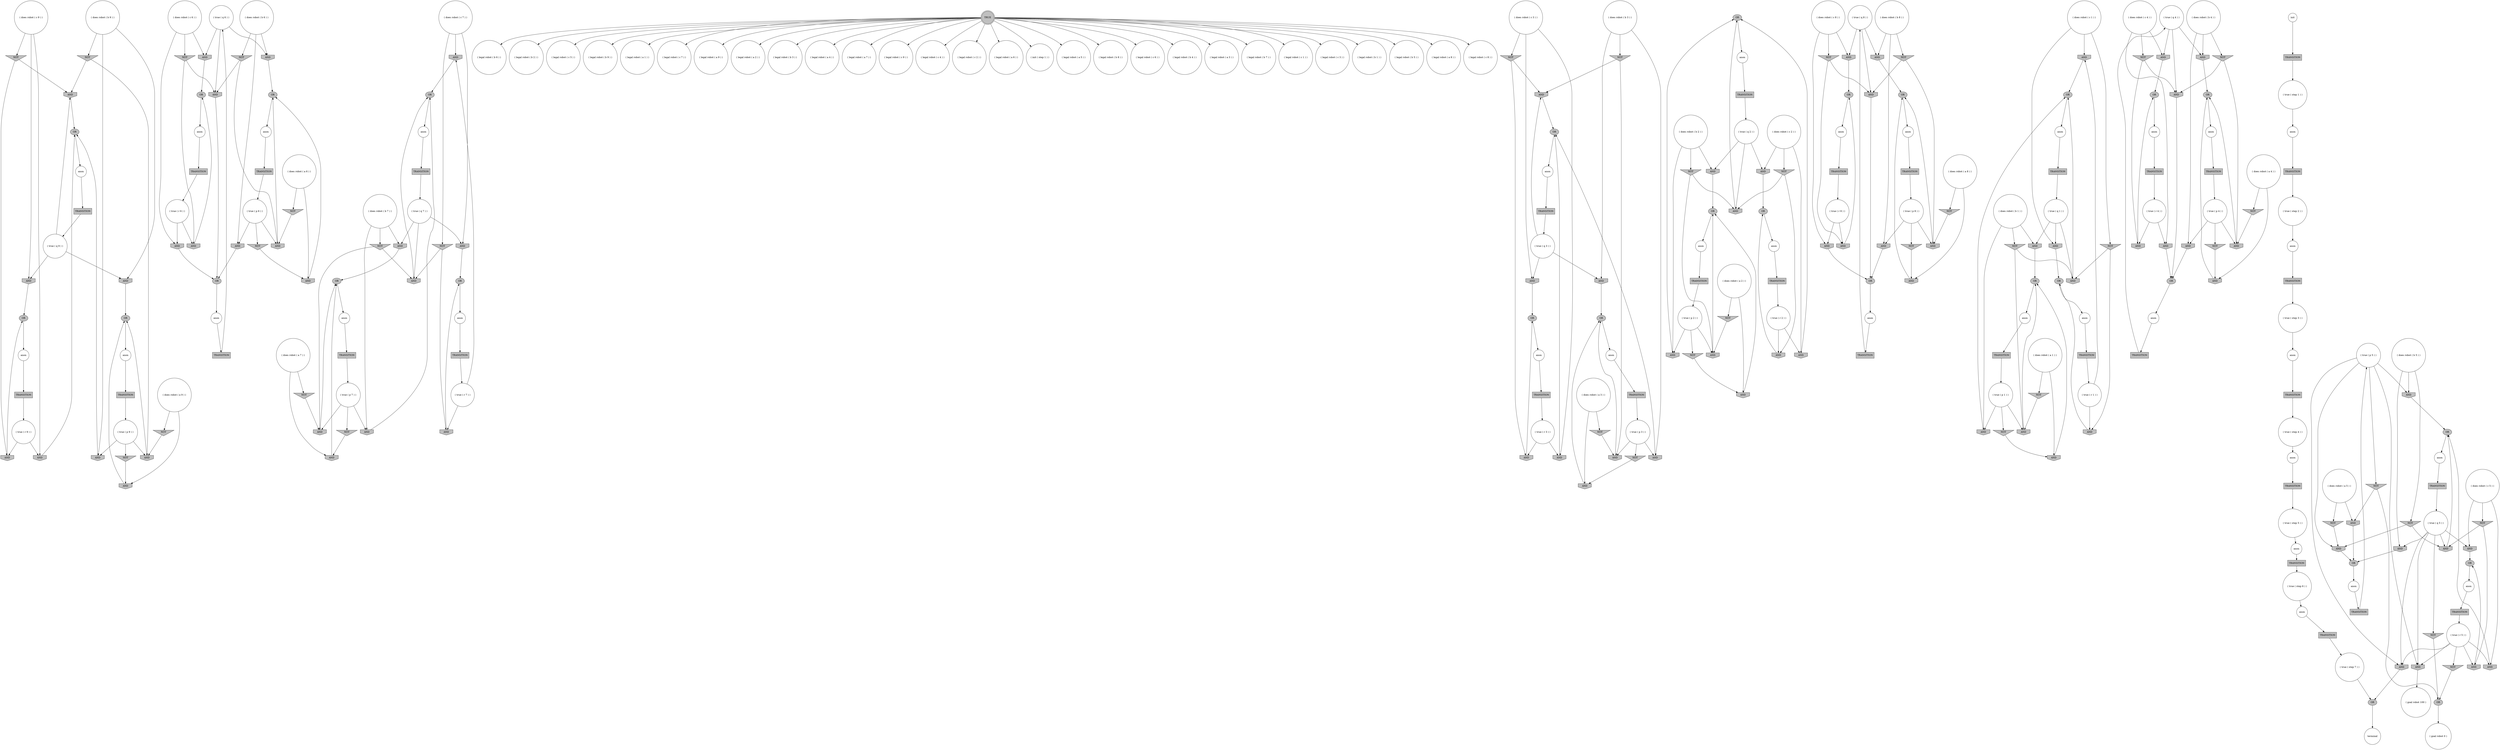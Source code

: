 digraph propNet
{
	"@417d26fc"[shape=invtriangle, style= filled, fillcolor=grey, label="NOT"]; "@417d26fc"->"@55d866c5"; "@417d26fc"->"@7f8a8bfa"; 
	"@500c05c2"[shape=invhouse, style= filled, fillcolor=grey, label="AND"]; "@500c05c2"->"@712801c5"; 
	"@270ad7c0"[shape=circle, style= filled, fillcolor=white, label="( true ( q 6 ) )"]; "@270ad7c0"->"@5984cf08"; "@270ad7c0"->"@435c41b"; "@270ad7c0"->"@56f7ce53"; 
	"@584479b2"[shape=circle, style= filled, fillcolor=white, label="( does robot ( c 6 ) )"]; "@584479b2"->"@76f33280"; "@584479b2"->"@56f7ce53"; "@584479b2"->"@7791c263"; 
	"@325e9e34"[shape=invhouse, style= filled, fillcolor=grey, label="AND"]; "@325e9e34"->"@665ea4c5"; 
	"@5a30cefd"[shape=circle, style= filled, fillcolor=white, label="( legal robot ( b 6 ) )"]; 
	"@1e6ee98"[shape=invtriangle, style= filled, fillcolor=grey, label="NOT"]; "@1e6ee98"->"@2cfa930d"; "@1e6ee98"->"@603a3e21"; 
	"@6a92e96c"[shape=ellipse, style= filled, fillcolor=grey, label="OR"]; "@6a92e96c"->"@531ae81d"; 
	"@604c9c17"[shape=circle, style= filled, fillcolor=white, label="( legal robot ( b 2 ) )"]; 
	"@3dccbdf7"[shape=circle, style= filled, fillcolor=white, label="( true ( q 8 ) )"]; "@3dccbdf7"->"@c6a26b"; "@3dccbdf7"->"@67b56bda"; "@3dccbdf7"->"@3590ed52"; 
	"@5552bb15"[shape=invhouse, style= filled, fillcolor=grey, label="AND"]; "@5552bb15"->"@1148ab5c"; 
	"@c723704"[shape=circle, style= filled, fillcolor=white, label="( true ( q 4 ) )"]; "@c723704"->"@5563d208"; "@c723704"->"@121a2cc7"; "@c723704"->"@3157457b"; 
	"@65685e30"[shape=box, style= filled, fillcolor=grey, label="TRANSITION"]; "@65685e30"->"@31602bbc"; 
	"@3b7a687b"[shape=circle, style= filled, fillcolor=white, label="( true ( step 5 ) )"]; "@3b7a687b"->"@2fe41869"; 
	"@f52d950"[shape=invhouse, style= filled, fillcolor=grey, label="AND"]; "@f52d950"->"@45edcd24"; 
	"@4807ccf6"[shape=circle, style= filled, fillcolor=white, label="terminal"]; 
	"@bc9f8fb"[shape=circle, style= filled, fillcolor=white, label="anon"]; "@bc9f8fb"->"@5058431c"; 
	"@5c66b06b"[shape=circle, style= filled, fillcolor=white, label="( true ( p 5 ) )"]; "@5c66b06b"->"@6d4b473"; "@5c66b06b"->"@6a48ffbc"; "@5c66b06b"->"@4537ef34"; "@5c66b06b"->"@59c87031"; "@5c66b06b"->"@788bf135"; 
	"@4f0e284f"[shape=circle, style= filled, fillcolor=white, label="( true ( r 3 ) )"]; "@4f0e284f"->"@5d1eb50b"; "@4f0e284f"->"@3a09a47d"; 
	"@5437086a"[shape=circle, style= filled, fillcolor=white, label="( does robot ( a 6 ) )"]; "@5437086a"->"@34f65b5b"; "@5437086a"->"@5e1387c6"; 
	"@456999c8"[shape=circle, style= filled, fillcolor=white, label="( does robot ( b 7 ) )"]; "@456999c8"->"@1a06f956"; "@456999c8"->"@17ef3d12"; "@456999c8"->"@75144026"; 
	"@53d26552"[shape=circle, style= filled, fillcolor=white, label="( true ( r 8 ) )"]; "@53d26552"->"@7e3b014c"; "@53d26552"->"@1ed2e55e"; 
	"@51de8adb"[shape=circle, style= filled, fillcolor=white, label="( does robot ( c 9 ) )"]; "@51de8adb"->"@696e59da"; "@51de8adb"->"@500c05c2"; "@51de8adb"->"@3798f5e7"; 
	"@7e28ebb4"[shape=ellipse, style= filled, fillcolor=grey, label="OR"]; "@7e28ebb4"->"@308ab721"; 
	"@34f65b5b"[shape=invtriangle, style= filled, fillcolor=grey, label="NOT"]; "@34f65b5b"->"@465863"; 
	"@2389b9bd"[shape=circle, style= filled, fillcolor=white, label="( legal robot ( c 5 ) )"]; 
	"@55d2162c"[shape=ellipse, style= filled, fillcolor=grey, label="OR"]; "@55d2162c"->"@53adceb8"; 
	"@3feef1eb"[shape=circle, style= filled, fillcolor=white, label="( legal robot ( b 9 ) )"]; 
	"@6d4b2819"[shape=circle, style= filled, fillcolor=white, label="( legal robot ( a 1 ) )"]; 
	"@796523ab"[shape=invhouse, style= filled, fillcolor=grey, label="AND"]; "@796523ab"->"@6a92e96c"; 
	"@2760e8a2"[shape=circle, style= filled, fillcolor=white, label="( legal robot ( c 7 ) )"]; 
	"@4c372a96"[shape=invhouse, style= filled, fillcolor=grey, label="AND"]; "@4c372a96"->"@4ac5c32e"; 
	"@7366c3a0"[shape=circle, style= filled, fillcolor=white, label="( true ( p 2 ) )"]; "@7366c3a0"->"@6c267f18"; "@7366c3a0"->"@5fb57890"; "@7366c3a0"->"@2400218d"; 
	"@4631c43f"[shape=circle, style= filled, fillcolor=white, label="( legal robot ( a 9 ) )"]; 
	"@308ab721"[shape=circle, style= filled, fillcolor=white, label="anon"]; "@308ab721"->"@60f00e0f"; 
	"@17ef3d12"[shape=invtriangle, style= filled, fillcolor=grey, label="NOT"]; "@17ef3d12"->"@5b927504"; "@17ef3d12"->"@5ffdfb42"; 
	"@697eb767"[shape=invtriangle, style= filled, fillcolor=grey, label="NOT"]; "@697eb767"->"@7e3b014c"; "@697eb767"->"@67b56bda"; 
	"@55264c84"[shape=invtriangle, style= filled, fillcolor=grey, label="NOT"]; "@55264c84"->"@5b927504"; 
	"@7de6385e"[shape=box, style= filled, fillcolor=grey, label="TRANSITION"]; "@7de6385e"->"@5c66b06b"; 
	"@780324ff"[shape=invhouse, style= filled, fillcolor=grey, label="AND"]; "@780324ff"->"@45e41830"; 
	"@6ae6235d"[shape=box, style= filled, fillcolor=grey, label="TRANSITION"]; "@6ae6235d"->"@16721ee7"; 
	"@428c6e04"[shape=ellipse, style= filled, fillcolor=grey, label="OR"]; "@428c6e04"->"@118aeabe"; 
	"@520ed128"[shape=circle, style= filled, fillcolor=white, label="anon"]; "@520ed128"->"@3da3da69"; 
	"@1732a4df"[shape=box, style= filled, fillcolor=grey, label="TRANSITION"]; "@1732a4df"->"@38e609c9"; 
	"@79444986"[shape=invhouse, style= filled, fillcolor=grey, label="AND"]; "@79444986"->"@10f0a3e8"; 
	"@1a18c28a"[shape=invtriangle, style= filled, fillcolor=grey, label="NOT"]; "@1a18c28a"->"@4f8bff68"; 
	"@7885a30c"[shape=box, style= filled, fillcolor=grey, label="TRANSITION"]; "@7885a30c"->"@6f54c08a"; 
	"@d93a6a5"[shape=box, style= filled, fillcolor=grey, label="TRANSITION"]; "@d93a6a5"->"@7b963273"; 
	"@34780af5"[shape=box, style= filled, fillcolor=grey, label="TRANSITION"]; "@34780af5"->"@7d8e9adf"; 
	"@60ec2ea8"[shape=box, style= filled, fillcolor=grey, label="TRANSITION"]; "@60ec2ea8"->"@3f2221f6"; 
	"@603a3e21"[shape=invhouse, style= filled, fillcolor=grey, label="AND"]; "@603a3e21"->"@60d8431c"; 
	"@763dcf03"[shape=invhouse, style= filled, fillcolor=grey, label="AND"]; "@763dcf03"->"@78f92cc8"; 
	"@32e0c07c"[shape=circle, style= filled, fillcolor=white, label="( does robot ( b 9 ) )"]; "@32e0c07c"->"@208e2fb5"; "@32e0c07c"->"@417d26fc"; "@32e0c07c"->"@9d8643e"; 
	"@6c74b024"[shape=circle, style= filled, fillcolor=white, label="anon"]; "@6c74b024"->"@1da12fc0"; 
	"@b583a80"[shape=circle, style= filled, fillcolor=white, label="( true ( r 9 ) )"]; "@b583a80"->"@500c05c2"; "@b583a80"->"@4bcd2d49"; 
	"@1148ab5c"[shape=ellipse, style= filled, fillcolor=grey, label="OR"]; "@1148ab5c"->"@39ea2de1"; 
	"@56e88e24"[shape=circle, style= filled, fillcolor=white, label="( true ( step 7 ) )"]; "@56e88e24"->"@1ea87e7b"; 
	"@59e3bddb"[shape=invtriangle, style= filled, fillcolor=grey, label="NOT"]; "@59e3bddb"->"@76c5a2f7"; 
	"@24cc17f1"[shape=invtriangle, style= filled, fillcolor=grey, label="NOT"]; "@24cc17f1"->"@5337e216"; "@24cc17f1"->"@4335236e"; 
	"@28e73236"[shape=invtriangle, style= filled, fillcolor=grey, label="NOT"]; "@28e73236"->"@4537ef34"; 
	"@43ce67ca"[shape=invtriangle, style= filled, fillcolor=grey, label="NOT"]; "@43ce67ca"->"@2400218d"; "@43ce67ca"->"@796523ab"; 
	"@59727745"[shape=circle, style= filled, fillcolor=white, label="( legal robot ( a 2 ) )"]; 
	"@538787fd"[shape=invtriangle, style= filled, fillcolor=grey, label="NOT"]; "@538787fd"->"@3238c403"; 
	"@6d232cf2"[shape=invhouse, style= filled, fillcolor=grey, label="AND"]; "@6d232cf2"->"@70a0afab"; 
	"@22509bfc"[shape=circle, style= filled, fillcolor=white, label="( legal robot ( b 3 ) )"]; 
	"@6f54c08a"[shape=circle, style= filled, fillcolor=white, label="( true ( p 9 ) )"]; "@6f54c08a"->"@9d8643e"; "@6f54c08a"->"@7f8a8bfa"; "@6f54c08a"->"@252cdd20"; 
	"@10f0a3e8"[shape=ellipse, style= filled, fillcolor=grey, label="OR"]; "@10f0a3e8"->"@2698dd08"; 
	"@59c87031"[shape=invtriangle, style= filled, fillcolor=grey, label="NOT"]; "@59c87031"->"@763dcf03"; "@59c87031"->"@171e1813"; 
	"@58e5ebd"[shape=circle, style= filled, fillcolor=white, label="anon"]; "@58e5ebd"->"@2259e205"; 
	"@2259e205"[shape=box, style= filled, fillcolor=grey, label="TRANSITION"]; "@2259e205"->"@3dccbdf7"; 
	"@328d5485"[shape=invhouse, style= filled, fillcolor=grey, label="AND"]; "@328d5485"->"@7aa30a4e"; 
	"@62918c34"[shape=circle, style= filled, fillcolor=white, label="( does robot ( b 5 ) )"]; "@62918c34"->"@12402e11"; "@62918c34"->"@418bdc7a"; "@62918c34"->"@788bf135"; 
	"@2eeb3c84"[shape=circle, style= filled, fillcolor=white, label="anon"]; "@2eeb3c84"->"@7de6385e"; 
	"@5563d208"[shape=invhouse, style= filled, fillcolor=grey, label="AND"]; "@5563d208"->"@428c6e04"; 
	"@47a5f7d3"[shape=circle, style= filled, fillcolor=white, label="anon"]; "@47a5f7d3"->"@529e0c79"; 
	"@4dfd9726"[shape=circle, style= filled, fillcolor=white, label="( does robot ( b 2 ) )"]; "@4dfd9726"->"@6c267f18"; "@4dfd9726"->"@442b7fc2"; "@4dfd9726"->"@43ce67ca"; 
	"@435c41b"[shape=invhouse, style= filled, fillcolor=grey, label="AND"]; "@435c41b"->"@54e51510"; 
	"@1f01b29"[shape=circle, style= filled, fillcolor=white, label="anon"]; "@1f01b29"->"@58a1a199"; 
	"@37cc1f09"[shape=invtriangle, style= filled, fillcolor=grey, label="NOT"]; "@37cc1f09"->"@2cfa930d"; "@37cc1f09"->"@3a09a47d"; 
	"@40389922"[shape=doublecircle, style= filled, fillcolor=grey, label="TRUE"]; "@40389922"->"@5a30cefd"; "@40389922"->"@292e2fba"; "@40389922"->"@173f7175"; "@40389922"->"@604c9c17"; "@40389922"->"@6135b95d"; "@40389922"->"@27013985"; "@40389922"->"@2a0364ef"; "@40389922"->"@69f480e3"; "@40389922"->"@43cda81e"; "@40389922"->"@5a333b2e"; "@40389922"->"@7b60e796"; "@40389922"->"@e1cba87"; "@40389922"->"@59727745"; "@40389922"->"@22509bfc"; "@40389922"->"@459bdb65"; "@40389922"->"@3339ed6d"; "@40389922"->"@3a65724d"; "@40389922"->"@2389b9bd"; "@40389922"->"@4b48f7e0"; "@40389922"->"@3feef1eb"; "@40389922"->"@6d4b2819"; "@40389922"->"@2760e8a2"; "@40389922"->"@4631c43f"; "@40389922"->"@19fc4e"; "@40389922"->"@17046822"; "@40389922"->"@8e43b44"; "@40389922"->"@2012a961"; "@40389922"->"@44d79c75"; 
	"@252cdd20"[shape=invtriangle, style= filled, fillcolor=grey, label="NOT"]; "@252cdd20"->"@246972f1"; 
	"@3f2221f6"[shape=circle, style= filled, fillcolor=white, label="( true ( p 1 ) )"]; "@3f2221f6"->"@59e3bddb"; "@3f2221f6"->"@5337e216"; "@3f2221f6"->"@5552e7a4"; 
	"@7e3b014c"[shape=invhouse, style= filled, fillcolor=grey, label="AND"]; "@7e3b014c"->"@17698cbe"; 
	"@7db81d4f"[shape=circle, style= filled, fillcolor=white, label="anon"]; "@7db81d4f"->"@4e19b97c"; 
	"@45e41830"[shape=ellipse, style= filled, fillcolor=grey, label="OR"]; "@45e41830"->"@1f01b29"; 
	"@c1dfe1a"[shape=circle, style= filled, fillcolor=white, label="( does robot ( a 2 ) )"]; "@c1dfe1a"->"@2fe6707"; "@c1dfe1a"->"@450ae3fb"; 
	"@46993aaa"[shape=box, style= filled, fillcolor=grey, label="TRANSITION"]; "@46993aaa"->"@3b7a687b"; 
	"@3157457b"[shape=invhouse, style= filled, fillcolor=grey, label="AND"]; "@3157457b"->"@5ad557c2"; 
	"@60d8431c"[shape=ellipse, style= filled, fillcolor=grey, label="OR"]; "@60d8431c"->"@161e14f0"; 
	"@5b927504"[shape=invhouse, style= filled, fillcolor=grey, label="AND"]; "@5b927504"->"@10f0a3e8"; 
	"@64f007ad"[shape=invhouse, style= filled, fillcolor=grey, label="AND"]; "@64f007ad"->"@60d8431c"; 
	"@69f480e3"[shape=circle, style= filled, fillcolor=white, label="( legal robot ( a 6 ) )"]; 
	"@121a2cc7"[shape=invhouse, style= filled, fillcolor=grey, label="AND"]; "@121a2cc7"->"@70a0afab"; 
	"@645064f"[shape=box, style= filled, fillcolor=grey, label="TRANSITION"]; "@645064f"->"@1b382d35"; 
	"@d325aef"[shape=invtriangle, style= filled, fillcolor=grey, label="NOT"]; "@d325aef"->"@64f007ad"; 
	"@7ab05cd7"[shape=invhouse, style= filled, fillcolor=grey, label="AND"]; "@7ab05cd7"->"@428c6e04"; 
	"@4145f572"[shape=box, style= filled, fillcolor=grey, label="TRANSITION"]; "@4145f572"->"@28825459"; 
	"@1da12fc0"[shape=box, style= filled, fillcolor=grey, label="TRANSITION"]; "@1da12fc0"->"@4cb88448"; 
	"@696e59da"[shape=invtriangle, style= filled, fillcolor=grey, label="NOT"]; "@696e59da"->"@55d866c5"; "@696e59da"->"@4bcd2d49"; 
	"@e1cba87"[shape=circle, style= filled, fillcolor=white, label="( legal robot ( c 6 ) )"]; 
	"@702d2da4"[shape=circle, style= filled, fillcolor=white, label="( does robot ( a 8 ) )"]; "@702d2da4"->"@4f8bff68"; "@702d2da4"->"@56b3951d"; 
	"@38be9340"[shape=circle, style= filled, fillcolor=white, label="( goal robot 0 )"]; 
	"@28825459"[shape=circle, style= filled, fillcolor=white, label="( true ( step 6 ) )"]; "@28825459"->"@7132c515"; 
	"@39fa487f"[shape=ellipse, style= filled, fillcolor=grey, label="OR"]; "@39fa487f"->"@5eada795"; 
	"@509f662e"[shape=circle, style= filled, fillcolor=white, label="( true ( r 4 ) )"]; "@509f662e"->"@6d232cf2"; "@509f662e"->"@7ab05cd7"; 
	"@6f93ee4"[shape=circle, style= filled, fillcolor=white, label="( does robot ( a 9 ) )"]; "@6f93ee4"->"@6a2b16b8"; "@6f93ee4"->"@246972f1"; 
	"@1bfa1ba1"[shape=invhouse, style= filled, fillcolor=grey, label="AND"]; "@1bfa1ba1"->"@45edcd24"; 
	"@665ea4c5"[shape=ellipse, style= filled, fillcolor=grey, label="OR"]; "@665ea4c5"->"@4f93b604"; 
	"@39ea2de1"[shape=circle, style= filled, fillcolor=white, label="anon"]; "@39ea2de1"->"@6276e1db"; 
	"@58a1a199"[shape=box, style= filled, fillcolor=grey, label="TRANSITION"]; "@58a1a199"->"@d2a7c1e"; 
	"@5337e216"[shape=invhouse, style= filled, fillcolor=grey, label="AND"]; "@5337e216"->"@5dc37b8f"; 
	"@7399f9eb"[shape=circle, style= filled, fillcolor=white, label="( does robot ( b 3 ) )"]; "@7399f9eb"->"@328d5485"; "@7399f9eb"->"@4d77c977"; "@7399f9eb"->"@1e6ee98"; 
	"@2ec50561"[shape=circle, style= filled, fillcolor=white, label="anon"]; "@2ec50561"->"@351775bc"; 
	"@65f4ba51"[shape=invtriangle, style= filled, fillcolor=grey, label="NOT"]; "@65f4ba51"->"@25f45022"; 
	"@17046822"[shape=circle, style= filled, fillcolor=white, label="( legal robot ( b 1 ) )"]; 
	"@16309ee1"[shape=ellipse, style= filled, fillcolor=grey, label="OR"]; "@16309ee1"->"@520ed128"; 
	"@5eada795"[shape=circle, style= filled, fillcolor=white, label="anon"]; "@5eada795"->"@78214f6b"; 
	"@7791c263"[shape=invtriangle, style= filled, fillcolor=grey, label="NOT"]; "@7791c263"->"@2712ee9"; "@7791c263"->"@5984cf08"; 
	"@9f6c439"[shape=invtriangle, style= filled, fillcolor=grey, label="NOT"]; "@9f6c439"->"@171e1813"; 
	"@4903f4aa"[shape=circle, style= filled, fillcolor=white, label="( true ( r 1 ) )"]; "@4903f4aa"->"@5f531aca"; "@4903f4aa"->"@5552bb15"; 
	"@5b787144"[shape=box, style= filled, fillcolor=grey, label="TRANSITION"]; "@5b787144"->"@25d35bf2"; 
	"@35f784d7"[shape=circle, style= filled, fillcolor=white, label="( true ( p 3 ) )"]; "@35f784d7"->"@328d5485"; "@35f784d7"->"@d325aef"; "@35f784d7"->"@603a3e21"; 
	"@57f530d8"[shape=box, style= filled, fillcolor=grey, label="TRANSITION"]; "@57f530d8"->"@53d26552"; 
	"@76c5a2f7"[shape=invhouse, style= filled, fillcolor=grey, label="AND"]; "@76c5a2f7"->"@5dc37b8f"; 
	"@19e7ce87"[shape=circle, style= filled, fillcolor=white, label="( does robot ( b 6 ) )"]; "@19e7ce87"->"@5ce345c2"; "@19e7ce87"->"@435c41b"; "@19e7ce87"->"@41a80e5a"; 
	"@2fe6707"[shape=invhouse, style= filled, fillcolor=grey, label="AND"]; "@2fe6707"->"@55d2162c"; 
	"@129719f4"[shape=circle, style= filled, fillcolor=white, label="anon"]; "@129719f4"->"@57f530d8"; 
	"@442b7fc2"[shape=invhouse, style= filled, fillcolor=grey, label="AND"]; "@442b7fc2"->"@55d2162c"; 
	"@43cda81e"[shape=circle, style= filled, fillcolor=white, label="( init ( step 1 ) )"]; 
	"@40545646"[shape=box, style= filled, fillcolor=grey, label="TRANSITION"]; "@40545646"->"@56e88e24"; 
	"@25d35bf2"[shape=circle, style= filled, fillcolor=white, label="( true ( step 4 ) )"]; "@25d35bf2"->"@41556f4c"; 
	"@171e1813"[shape=ellipse, style= filled, fillcolor=grey, label="OR"]; "@171e1813"->"@38be9340"; 
	"@565f0e7d"[shape=invtriangle, style= filled, fillcolor=grey, label="NOT"]; "@565f0e7d"->"@121a2cc7"; "@565f0e7d"->"@7ab05cd7"; 
	"@75da931b"[shape=box, style= filled, fillcolor=grey, label="TRANSITION"]; "@75da931b"->"@605df3c5"; 
	"@6a2b16b8"[shape=invtriangle, style= filled, fillcolor=grey, label="NOT"]; "@6a2b16b8"->"@7f8a8bfa"; 
	"@7aa30a4e"[shape=ellipse, style= filled, fillcolor=grey, label="OR"]; "@7aa30a4e"->"@65f9c5c8"; 
	"@7ae0a3f2"[shape=box, style= filled, fillcolor=grey, label="TRANSITION"]; "@7ae0a3f2"->"@35f784d7"; 
	"@4537ef34"[shape=invhouse, style= filled, fillcolor=grey, label="AND"]; "@4537ef34"->"@78f92cc8"; 
	"@5fa6fb3e"[shape=invhouse, style= filled, fillcolor=grey, label="AND"]; "@5fa6fb3e"->"@39fa487f"; 
	"@4de5ed7b"[shape=circle, style= filled, fillcolor=white, label="( does robot ( c 7 ) )"]; "@4de5ed7b"->"@325e9e34"; "@4de5ed7b"->"@324a4e31"; "@4de5ed7b"->"@4c372a96"; 
	"@2698dd08"[shape=circle, style= filled, fillcolor=white, label="anon"]; "@2698dd08"->"@34780af5"; 
	"@531ae81d"[shape=circle, style= filled, fillcolor=white, label="anon"]; "@531ae81d"->"@1732a4df"; 
	"@65f9c5c8"[shape=circle, style= filled, fillcolor=white, label="anon"]; "@65f9c5c8"->"@d93a6a5"; 
	"@41675ec4"[shape=circle, style= filled, fillcolor=white, label="( does robot ( c 8 ) )"]; "@41675ec4"->"@697eb767"; "@41675ec4"->"@1ed2e55e"; "@41675ec4"->"@3590ed52"; 
	"@6a48ffbc"[shape=invhouse, style= filled, fillcolor=grey, label="AND"]; "@6a48ffbc"->"@587b8be7"; 
	"@6cce82cc"[shape=invhouse, style= filled, fillcolor=grey, label="AND"]; "@6cce82cc"->"@70a0afab"; 
	"@529e0c79"[shape=box, style= filled, fillcolor=grey, label="TRANSITION"]; "@529e0c79"->"@609a5d54"; 
	"@533e846f"[shape=circle, style= filled, fillcolor=white, label="( true ( q 1 ) )"]; "@533e846f"->"@7448bc3d"; "@533e846f"->"@4335236e"; "@533e846f"->"@7d08c1b7"; 
	"@3f2a09d5"[shape=invtriangle, style= filled, fillcolor=grey, label="NOT"]; "@3f2a09d5"->"@60eb9f58"; "@3f2a09d5"->"@1bfa1ba1"; 
	"@507d811a"[shape=invtriangle, style= filled, fillcolor=grey, label="NOT"]; "@507d811a"->"@67b56bda"; "@507d811a"->"@5fa6fb3e"; 
	"@3798f5e7"[shape=invhouse, style= filled, fillcolor=grey, label="AND"]; "@3798f5e7"->"@3a8721bd"; 
	"@605df3c5"[shape=circle, style= filled, fillcolor=white, label="( true ( r 2 ) )"]; "@605df3c5"->"@5e87512"; "@605df3c5"->"@5b09062e"; 
	"@53e20a9a"[shape=circle, style= filled, fillcolor=white, label="( does robot ( a 5 ) )"]; "@53e20a9a"->"@763dcf03"; "@53e20a9a"->"@28e73236"; 
	"@3f26f816"[shape=circle, style= filled, fillcolor=white, label="anon"]; "@3f26f816"->"@75da931b"; 
	"@7dcb3cd"[shape=circle, style= filled, fillcolor=white, label="( does robot ( c 2 ) )"]; "@7dcb3cd"->"@15b94ed3"; "@7dcb3cd"->"@5b09062e"; "@7dcb3cd"->"@2aa05bc3"; 
	"@31eb494e"[shape=box, style= filled, fillcolor=grey, label="TRANSITION"]; "@31eb494e"->"@7366c3a0"; 
	"@5dc37b8f"[shape=ellipse, style= filled, fillcolor=grey, label="OR"]; "@5dc37b8f"->"@4ce51960"; 
	"@5eb1404f"[shape=circle, style= filled, fillcolor=white, label="( true ( step 3 ) )"]; "@5eb1404f"->"@1997f158"; 
	"@7f8a8bfa"[shape=invhouse, style= filled, fillcolor=grey, label="AND"]; "@7f8a8bfa"->"@37debcf3"; 
	"@56b3951d"[shape=invtriangle, style= filled, fillcolor=grey, label="NOT"]; "@56b3951d"->"@5fa6fb3e"; 
	"@25082661"[shape=circle, style= filled, fillcolor=white, label="( does robot ( c 1 ) )"]; "@25082661"->"@7448bc3d"; "@25082661"->"@3a0fbd45"; "@25082661"->"@5552bb15"; 
	"@47122d"[shape=circle, style= filled, fillcolor=white, label="anon"]; "@47122d"->"@7885a30c"; 
	"@17698cbe"[shape=ellipse, style= filled, fillcolor=grey, label="OR"]; "@17698cbe"->"@129719f4"; 
	"@41556f4c"[shape=circle, style= filled, fillcolor=white, label="anon"]; "@41556f4c"->"@46993aaa"; 
	"@1ed2e55e"[shape=invhouse, style= filled, fillcolor=grey, label="AND"]; "@1ed2e55e"->"@3d6a2c7b"; 
	"@6276e1db"[shape=box, style= filled, fillcolor=grey, label="TRANSITION"]; "@6276e1db"->"@533e846f"; 
	"@2c538cc2"[shape=invhouse, style= filled, fillcolor=grey, label="AND"]; "@2c538cc2"->"@4ac5c32e"; 
	"@4f8bff68"[shape=invhouse, style= filled, fillcolor=grey, label="AND"]; "@4f8bff68"->"@39fa487f"; 
	"@450ae3fb"[shape=invtriangle, style= filled, fillcolor=grey, label="NOT"]; "@450ae3fb"->"@2400218d"; 
	"@3590ed52"[shape=invhouse, style= filled, fillcolor=grey, label="AND"]; "@3590ed52"->"@17698cbe"; 
	"@72373a9c"[shape=circle, style= filled, fillcolor=white, label="( does robot ( a 7 ) )"]; "@72373a9c"->"@79444986"; "@72373a9c"->"@55264c84"; 
	"@788bf135"[shape=invhouse, style= filled, fillcolor=grey, label="AND"]; "@788bf135"->"@45edcd24"; 
	"@5e87512"[shape=invhouse, style= filled, fillcolor=grey, label="AND"]; "@5e87512"->"@44af07c4"; 
	"@5058431c"[shape=box, style= filled, fillcolor=grey, label="TRANSITION"]; "@5058431c"->"@76ea7776"; 
	"@54bec43f"[shape=circle, style= filled, fillcolor=white, label="( true ( r 6 ) )"]; "@54bec43f"->"@2712ee9"; "@54bec43f"->"@76f33280"; 
	"@b7cf28b"[shape=ellipse, style= filled, fillcolor=grey, label="OR"]; "@b7cf28b"->"@38178991"; 
	"@4b48f7e0"[shape=circle, style= filled, fillcolor=white, label="( legal robot ( c 1 ) )"]; 
	"@4cb88448"[shape=circle, style= filled, fillcolor=white, label="( true ( p 4 ) )"]; "@4cb88448"->"@6cce82cc"; "@4cb88448"->"@65f4ba51"; "@4cb88448"->"@3238c403"; 
	"@246972f1"[shape=invhouse, style= filled, fillcolor=grey, label="AND"]; "@246972f1"->"@37debcf3"; 
	"@146ccf3e"[shape=invtriangle, style= filled, fillcolor=grey, label="NOT"]; "@146ccf3e"->"@603a3e21"; 
	"@3238c403"[shape=invhouse, style= filled, fillcolor=grey, label="AND"]; "@3238c403"->"@5ad557c2"; 
	"@2cfa930d"[shape=invhouse, style= filled, fillcolor=grey, label="AND"]; "@2cfa930d"->"@7aa30a4e"; 
	"@39cd04f1"[shape=circle, style= filled, fillcolor=white, label="( true ( q 7 ) )"]; "@39cd04f1"->"@5ffdfb42"; "@39cd04f1"->"@75144026"; "@39cd04f1"->"@4c372a96"; 
	"@2400218d"[shape=invhouse, style= filled, fillcolor=grey, label="AND"]; "@2400218d"->"@55d2162c"; 
	"@5ad557c2"[shape=ellipse, style= filled, fillcolor=grey, label="OR"]; "@5ad557c2"->"@6c74b024"; 
	"@712801c5"[shape=ellipse, style= filled, fillcolor=grey, label="OR"]; "@712801c5"->"@798c668c"; 
	"@7d8e9adf"[shape=circle, style= filled, fillcolor=white, label="( true ( p 7 ) )"]; "@7d8e9adf"->"@5b927504"; "@7d8e9adf"->"@1a06f956"; "@7d8e9adf"->"@1d59e6df"; 
	"@66f11de2"[shape=circle, style= filled, fillcolor=white, label="( does robot ( b 4 ) )"]; "@66f11de2"->"@5fe1153a"; "@66f11de2"->"@6cce82cc"; "@66f11de2"->"@3157457b"; 
	"@3a09a47d"[shape=invhouse, style= filled, fillcolor=grey, label="AND"]; "@3a09a47d"->"@7e28ebb4"; 
	"@31602bbc"[shape=circle, style= filled, fillcolor=white, label="( true ( step 1 ) )"]; "@31602bbc"->"@47a5f7d3"; 
	"@208e2fb5"[shape=invhouse, style= filled, fillcolor=grey, label="AND"]; "@208e2fb5"->"@37debcf3"; 
	"@4d77c977"[shape=invhouse, style= filled, fillcolor=grey, label="AND"]; "@4d77c977"->"@60d8431c"; 
	"@9d8643e"[shape=invhouse, style= filled, fillcolor=grey, label="AND"]; "@9d8643e"->"@712801c5"; 
	"@292e2fba"[shape=circle, style= filled, fillcolor=white, label="( legal robot ( a 4 ) )"]; 
	"@56f7ce53"[shape=invhouse, style= filled, fillcolor=grey, label="AND"]; "@56f7ce53"->"@62fcf06c"; 
	"@4c0c7539"[shape=circle, style= filled, fillcolor=white, label="anon"]; "@4c0c7539"->"@157ee3e5"; 
	"@2712ee9"[shape=invhouse, style= filled, fillcolor=grey, label="AND"]; "@2712ee9"->"@62fcf06c"; 
	"@2fe41869"[shape=circle, style= filled, fillcolor=white, label="anon"]; "@2fe41869"->"@4145f572"; 
	"@418bdc7a"[shape=invtriangle, style= filled, fillcolor=grey, label="NOT"]; "@418bdc7a"->"@4537ef34"; "@418bdc7a"->"@1bfa1ba1"; 
	"@54e51510"[shape=ellipse, style= filled, fillcolor=grey, label="OR"]; "@54e51510"->"@bc9f8fb"; 
	"@5fb57890"[shape=invtriangle, style= filled, fillcolor=grey, label="NOT"]; "@5fb57890"->"@2fe6707"; 
	"@5984cf08"[shape=invhouse, style= filled, fillcolor=grey, label="AND"]; "@5984cf08"->"@b7cf28b"; 
	"@587b8be7"[shape=circle, style= filled, fillcolor=white, label="( goal robot 100 )"]; 
	"@5b09062e"[shape=invhouse, style= filled, fillcolor=grey, label="AND"]; "@5b09062e"->"@6a92e96c"; 
	"@5a333b2e"[shape=circle, style= filled, fillcolor=white, label="( legal robot ( a 5 ) )"]; 
	"@6102d81c"[shape=invhouse, style= filled, fillcolor=grey, label="AND"]; "@6102d81c"->"@3d6a2c7b"; 
	"@322ba3e4"[shape=box, style= filled, fillcolor=grey, label="TRANSITION"]; "@322ba3e4"->"@c723704"; 
	"@4bcd2d49"[shape=invhouse, style= filled, fillcolor=grey, label="AND"]; "@4bcd2d49"->"@3a8721bd"; 
	"@4ab8fba5"[shape=circle, style= filled, fillcolor=white, label="( does robot ( a 4 ) )"]; "@4ab8fba5"->"@25f45022"; "@4ab8fba5"->"@538787fd"; 
	"@157ee3e5"[shape=box, style= filled, fillcolor=grey, label="TRANSITION"]; "@157ee3e5"->"@54bec43f"; 
	"@213e2b4a"[shape=circle, style= filled, fillcolor=white, label="( true ( r 7 ) )"]; "@213e2b4a"->"@325e9e34"; "@213e2b4a"->"@2c538cc2"; 
	"@4335236e"[shape=invhouse, style= filled, fillcolor=grey, label="AND"]; "@4335236e"->"@1148ab5c"; 
	"@4ce51960"[shape=circle, style= filled, fillcolor=white, label="anon"]; "@4ce51960"->"@60ec2ea8"; 
	"@3a65724d"[shape=circle, style= filled, fillcolor=white, label="( legal robot ( b 7 ) )"]; 
	"@76ea7776"[shape=circle, style= filled, fillcolor=white, label="( true ( p 6 ) )"]; "@76ea7776"->"@5ce345c2"; "@76ea7776"->"@1b4920f8"; "@76ea7776"->"@465863"; 
	"@1ea87e7b"[shape=ellipse, style= filled, fillcolor=grey, label="OR"]; "@1ea87e7b"->"@4807ccf6"; 
	"@3d6a2c7b"[shape=ellipse, style= filled, fillcolor=grey, label="OR"]; "@3d6a2c7b"->"@58e5ebd"; 
	"@38e609c9"[shape=circle, style= filled, fillcolor=white, label="( true ( q 2 ) )"]; "@38e609c9"->"@15b94ed3"; "@38e609c9"->"@442b7fc2"; "@38e609c9"->"@796523ab"; 
	"@27ecfcd9"[shape=circle, style= filled, fillcolor=white, label="( does robot ( c 3 ) )"]; "@27ecfcd9"->"@5d1eb50b"; "@27ecfcd9"->"@447d4275"; "@27ecfcd9"->"@37cc1f09"; 
	"@6c267f18"[shape=invhouse, style= filled, fillcolor=grey, label="AND"]; "@6c267f18"->"@6a92e96c"; 
	"@6d4b473"[shape=invhouse, style= filled, fillcolor=grey, label="AND"]; "@6d4b473"->"@1ea87e7b"; 
	"@609a5d54"[shape=circle, style= filled, fillcolor=white, label="( true ( step 2 ) )"]; "@609a5d54"->"@2ec50561"; 
	"@15b94ed3"[shape=invhouse, style= filled, fillcolor=grey, label="AND"]; "@15b94ed3"->"@44af07c4"; 
	"@5ffdfb42"[shape=invhouse, style= filled, fillcolor=grey, label="AND"]; "@5ffdfb42"->"@665ea4c5"; 
	"@5f531aca"[shape=invhouse, style= filled, fillcolor=grey, label="AND"]; "@5f531aca"->"@16309ee1"; 
	"@465863"[shape=invhouse, style= filled, fillcolor=grey, label="AND"]; "@465863"->"@54e51510"; 
	"@7b963273"[shape=circle, style= filled, fillcolor=white, label="( true ( q 3 ) )"]; "@7b963273"->"@2cfa930d"; "@7b963273"->"@4d77c977"; "@7b963273"->"@447d4275"; 
	"@44af07c4"[shape=ellipse, style= filled, fillcolor=grey, label="OR"]; "@44af07c4"->"@3f26f816"; 
	"@75144026"[shape=invhouse, style= filled, fillcolor=grey, label="AND"]; "@75144026"->"@10f0a3e8"; 
	"@60f00e0f"[shape=box, style= filled, fillcolor=grey, label="TRANSITION"]; "@60f00e0f"->"@4f0e284f"; 
	"@4e19b97c"[shape=box, style= filled, fillcolor=grey, label="TRANSITION"]; "@4e19b97c"->"@b583a80"; 
	"@4a8822a0"[shape=circle, style= filled, fillcolor=white, label="( does robot ( a 3 ) )"]; "@4a8822a0"->"@64f007ad"; "@4a8822a0"->"@146ccf3e"; 
	"@294e430c"[shape=circle, style= filled, fillcolor=white, label="( does robot ( a 1 ) )"]; "@294e430c"->"@4c53ccba"; "@294e430c"->"@76c5a2f7"; 
	"@11a5ee7c"[shape=circle, style= filled, fillcolor=white, label="( does robot ( b 1 ) )"]; "@11a5ee7c"->"@7d08c1b7"; "@11a5ee7c"->"@24cc17f1"; "@11a5ee7c"->"@5552e7a4"; 
	"@55d866c5"[shape=invhouse, style= filled, fillcolor=grey, label="AND"]; "@55d866c5"->"@712801c5"; 
	"@2802cf63"[shape=circle, style= filled, fillcolor=white, label="( does robot ( b 8 ) )"]; "@2802cf63"->"@c6a26b"; "@2802cf63"->"@507d811a"; "@2802cf63"->"@6102d81c"; 
	"@6135b95d"[shape=circle, style= filled, fillcolor=white, label="( legal robot ( c 9 ) )"]; 
	"@4c53ccba"[shape=invtriangle, style= filled, fillcolor=grey, label="NOT"]; "@4c53ccba"->"@5337e216"; 
	"@2a0364ef"[shape=circle, style= filled, fillcolor=white, label="( legal robot ( c 2 ) )"]; 
	"@12402e11"[shape=invhouse, style= filled, fillcolor=grey, label="AND"]; "@12402e11"->"@78f92cc8"; 
	"@7132c515"[shape=circle, style= filled, fillcolor=white, label="anon"]; "@7132c515"->"@40545646"; 
	"@1a06f956"[shape=invhouse, style= filled, fillcolor=grey, label="AND"]; "@1a06f956"->"@665ea4c5"; 
	"@3b05c7e1"[shape=box, style= filled, fillcolor=grey, label="TRANSITION"]; "@3b05c7e1"->"@39cd04f1"; 
	"@373968f1"[shape=circle, style= filled, fillcolor=white, label="( true ( p 8 ) )"]; "@373968f1"->"@5fa6fb3e"; "@373968f1"->"@1a18c28a"; "@373968f1"->"@6102d81c"; 
	"@3339ed6d"[shape=circle, style= filled, fillcolor=white, label="( legal robot ( a 3 ) )"]; 
	"@62fcf06c"[shape=ellipse, style= filled, fillcolor=grey, label="OR"]; "@62fcf06c"->"@4c0c7539"; 
	"@7d08c1b7"[shape=invhouse, style= filled, fillcolor=grey, label="AND"]; "@7d08c1b7"->"@5dc37b8f"; 
	"@1b4920f8"[shape=invtriangle, style= filled, fillcolor=grey, label="NOT"]; "@1b4920f8"->"@5e1387c6"; 
	"@53adceb8"[shape=circle, style= filled, fillcolor=white, label="anon"]; "@53adceb8"->"@31eb494e"; 
	"@351775bc"[shape=box, style= filled, fillcolor=grey, label="TRANSITION"]; "@351775bc"->"@5eb1404f"; 
	"@2dcc5af0"[shape=invtriangle, style= filled, fillcolor=grey, label="NOT"]; "@2dcc5af0"->"@171e1813"; 
	"@c6a26b"[shape=invhouse, style= filled, fillcolor=grey, label="AND"]; "@c6a26b"->"@39fa487f"; 
	"@3da3da69"[shape=box, style= filled, fillcolor=grey, label="TRANSITION"]; "@3da3da69"->"@4903f4aa"; 
	"@4ac5c32e"[shape=ellipse, style= filled, fillcolor=grey, label="OR"]; "@4ac5c32e"->"@7d91275b"; 
	"@67b56bda"[shape=invhouse, style= filled, fillcolor=grey, label="AND"]; "@67b56bda"->"@3d6a2c7b"; 
	"@13ce168b"[shape=circle, style= filled, fillcolor=white, label="( does robot ( c 5 ) )"]; "@13ce168b"->"@f52d950"; "@13ce168b"->"@3f2a09d5"; "@13ce168b"->"@780324ff"; 
	"@302b2c81"[shape=box, style= filled, fillcolor=grey, label="TRANSITION"]; "@302b2c81"->"@213e2b4a"; 
	"@2012a961"[shape=circle, style= filled, fillcolor=white, label="( legal robot ( a 8 ) )"]; 
	"@8e43b44"[shape=circle, style= filled, fillcolor=white, label="( legal robot ( b 5 ) )"]; 
	"@71988d36"[shape=circle, style= filled, fillcolor=white, label="( does robot ( c 4 ) )"]; "@71988d36"->"@6d232cf2"; "@71988d36"->"@5563d208"; "@71988d36"->"@565f0e7d"; 
	"@2b1be57f"[shape=box, style= filled, fillcolor=grey, label="TRANSITION"]; "@2b1be57f"->"@509f662e"; 
	"@2aa05bc3"[shape=invtriangle, style= filled, fillcolor=grey, label="NOT"]; "@2aa05bc3"->"@5e87512"; "@2aa05bc3"->"@796523ab"; 
	"@798c668c"[shape=circle, style= filled, fillcolor=white, label="anon"]; "@798c668c"->"@645064f"; 
	"@60eb9f58"[shape=invhouse, style= filled, fillcolor=grey, label="AND"]; "@60eb9f58"->"@45e41830"; 
	"@44d79c75"[shape=circle, style= filled, fillcolor=white, label="( legal robot ( c 8 ) )"]; 
	"@4f14e777"[shape=circle, style= filled, fillcolor=white, label="init"]; "@4f14e777"->"@65685e30"; 
	"@3a0fbd45"[shape=invtriangle, style= filled, fillcolor=grey, label="NOT"]; "@3a0fbd45"->"@4335236e"; "@3a0fbd45"->"@5f531aca"; 
	"@76f33280"[shape=invhouse, style= filled, fillcolor=grey, label="AND"]; "@76f33280"->"@b7cf28b"; 
	"@70a0afab"[shape=ellipse, style= filled, fillcolor=grey, label="OR"]; "@70a0afab"->"@456d3d51"; 
	"@78214f6b"[shape=box, style= filled, fillcolor=grey, label="TRANSITION"]; "@78214f6b"->"@373968f1"; 
	"@37debcf3"[shape=ellipse, style= filled, fillcolor=grey, label="OR"]; "@37debcf3"->"@47122d"; 
	"@5ce345c2"[shape=invhouse, style= filled, fillcolor=grey, label="AND"]; "@5ce345c2"->"@b7cf28b"; 
	"@38178991"[shape=circle, style= filled, fillcolor=white, label="anon"]; "@38178991"->"@52e5376a"; 
	"@173f7175"[shape=circle, style= filled, fillcolor=white, label="( legal robot ( a 7 ) )"]; 
	"@1b382d35"[shape=circle, style= filled, fillcolor=white, label="( true ( q 9 ) )"]; "@1b382d35"->"@208e2fb5"; "@1b382d35"->"@55d866c5"; "@1b382d35"->"@3798f5e7"; 
	"@5552e7a4"[shape=invhouse, style= filled, fillcolor=grey, label="AND"]; "@5552e7a4"->"@1148ab5c"; 
	"@27013985"[shape=circle, style= filled, fillcolor=white, label="( legal robot ( c 4 ) )"]; 
	"@78f92cc8"[shape=ellipse, style= filled, fillcolor=grey, label="OR"]; "@78f92cc8"->"@2eeb3c84"; 
	"@d2a7c1e"[shape=circle, style= filled, fillcolor=white, label="( true ( r 5 ) )"]; "@d2a7c1e"->"@6d4b473"; "@d2a7c1e"->"@6a48ffbc"; "@d2a7c1e"->"@f52d950"; "@d2a7c1e"->"@2dcc5af0"; "@d2a7c1e"->"@60eb9f58"; 
	"@3a8721bd"[shape=ellipse, style= filled, fillcolor=grey, label="OR"]; "@3a8721bd"->"@7db81d4f"; 
	"@1d59e6df"[shape=invtriangle, style= filled, fillcolor=grey, label="NOT"]; "@1d59e6df"->"@79444986"; 
	"@16721ee7"[shape=circle, style= filled, fillcolor=white, label="( true ( q 5 ) )"]; "@16721ee7"->"@9f6c439"; "@16721ee7"->"@6d4b473"; "@16721ee7"->"@12402e11"; "@16721ee7"->"@6a48ffbc"; "@16721ee7"->"@1bfa1ba1"; "@16721ee7"->"@780324ff"; 
	"@118aeabe"[shape=circle, style= filled, fillcolor=white, label="anon"]; "@118aeabe"->"@2b1be57f"; 
	"@161e14f0"[shape=circle, style= filled, fillcolor=white, label="anon"]; "@161e14f0"->"@7ae0a3f2"; 
	"@7b60e796"[shape=circle, style= filled, fillcolor=white, label="( legal robot ( b 8 ) )"]; 
	"@5d1eb50b"[shape=invhouse, style= filled, fillcolor=grey, label="AND"]; "@5d1eb50b"->"@7aa30a4e"; 
	"@459bdb65"[shape=circle, style= filled, fillcolor=white, label="( legal robot ( b 4 ) )"]; 
	"@5fe1153a"[shape=invtriangle, style= filled, fillcolor=grey, label="NOT"]; "@5fe1153a"->"@121a2cc7"; "@5fe1153a"->"@3238c403"; 
	"@5e1387c6"[shape=invhouse, style= filled, fillcolor=grey, label="AND"]; "@5e1387c6"->"@54e51510"; 
	"@7f371a59"[shape=circle, style= filled, fillcolor=white, label="anon"]; "@7f371a59"->"@6ae6235d"; 
	"@41a80e5a"[shape=invtriangle, style= filled, fillcolor=grey, label="NOT"]; "@41a80e5a"->"@5984cf08"; "@41a80e5a"->"@465863"; 
	"@4f93b604"[shape=circle, style= filled, fillcolor=white, label="anon"]; "@4f93b604"->"@3b05c7e1"; 
	"@52e5376a"[shape=box, style= filled, fillcolor=grey, label="TRANSITION"]; "@52e5376a"->"@270ad7c0"; 
	"@25f45022"[shape=invhouse, style= filled, fillcolor=grey, label="AND"]; "@25f45022"->"@5ad557c2"; 
	"@7448bc3d"[shape=invhouse, style= filled, fillcolor=grey, label="AND"]; "@7448bc3d"->"@16309ee1"; 
	"@45edcd24"[shape=ellipse, style= filled, fillcolor=grey, label="OR"]; "@45edcd24"->"@7f371a59"; 
	"@19fc4e"[shape=circle, style= filled, fillcolor=white, label="( legal robot ( c 3 ) )"]; 
	"@1997f158"[shape=circle, style= filled, fillcolor=white, label="anon"]; "@1997f158"->"@5b787144"; 
	"@456d3d51"[shape=circle, style= filled, fillcolor=white, label="anon"]; "@456d3d51"->"@322ba3e4"; 
	"@324a4e31"[shape=invtriangle, style= filled, fillcolor=grey, label="NOT"]; "@324a4e31"->"@5ffdfb42"; "@324a4e31"->"@2c538cc2"; 
	"@7d91275b"[shape=circle, style= filled, fillcolor=white, label="anon"]; "@7d91275b"->"@302b2c81"; 
	"@447d4275"[shape=invhouse, style= filled, fillcolor=grey, label="AND"]; "@447d4275"->"@7e28ebb4"; 
}